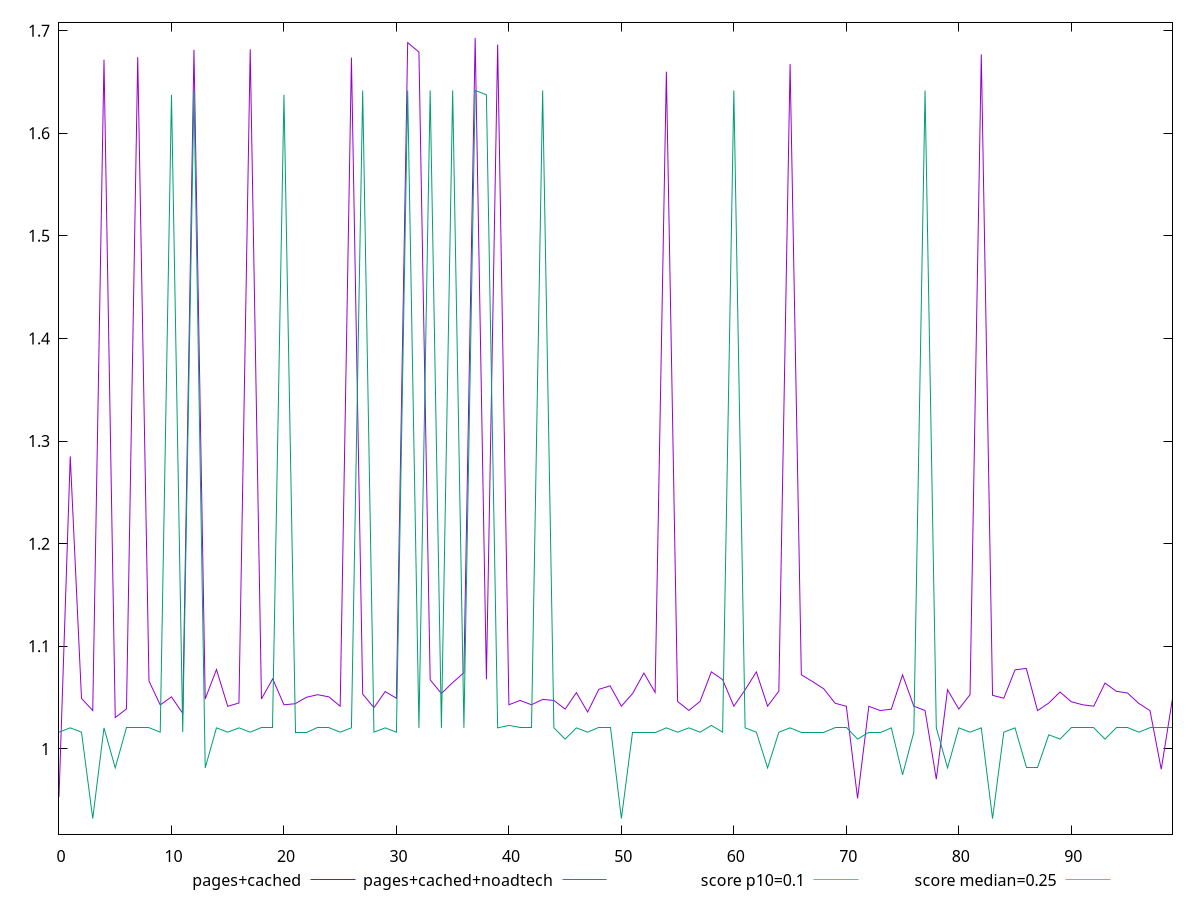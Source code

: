 reset

$pagesCached <<EOF
0 0.9532440138922799
1 1.2850811110602487
2 1.049210648006863
3 1.037288244035509
4 1.6716825425889756
5 1.0305275539822047
6 1.0389215448167588
7 1.6741678941514755
8 1.066128576066759
9 1.042841019100613
10 1.0506695916917588
11 1.0346984931098089
12 1.6812845933702258
13 1.0486702579922147
14 1.0773616642422146
15 1.041498245663113
16 1.0447184605068631
17 1.6817582261827257
18 1.0486554315355088
19 1.068248733944363
20 1.042960648006863
21 1.0440047306484646
22 1.0503092808193628
23 1.052789749569363
24 1.050681798723009
25 1.041593460506863
26 1.6736918199327255
27 1.053478226131863
28 1.040140823788113
29 1.0558502557542588
30 1.049348790910509
31 1.6882938707139756
32 1.6791190660264756
33 1.0672965855068632
34 1.0539313104417587
35 1.0646452183193629
36 1.074205765194363
37 1.6929032457139759
38 1.067806839413113
39 1.6863812323676213
40 1.0429997105068631
41 1.047235550350613
42 1.042999710506863
43 1.0481852573818629
44 1.0472418573167588
45 1.0387506463792588
46 1.054774612850613
47 1.0359308221605088
48 1.058077835506863
49 1.061403030819363
50 1.041593460506863
51 1.054008011288113
52 1.0738639683193631
53 1.055077347225613
54 1.6599823065863717
55 1.046136917538113
56 1.0374709133572049
57 1.0462994745042589
58 1.0750846714443631
59 1.067483556535509
60 1.041593460506863
61 1.0575358433193631
62 1.075038284725613
63 1.0415934605068629
64 1.0561847284105088
65 1.6674285956488717
66 1.072250198788113
67 1.0655646112230088
68 1.0584991815355087
69 1.044503616756863
70 1.041498245663113
71 0.9517913771735298
72 1.0414591831631128
73 1.0373834588792588
74 1.0386554315355088
75 1.072150101131863
76 1.0415934605068629
77 1.0373834588792588
78 0.9704827834235298
79 1.057640823788113
80 1.0387897088792588
81 1.052801956600613
82 1.676887620713976
83 1.052202794816759
84 1.0493473667568631
85 1.077042679256863
86 1.0784001011318631
87 1.037288244035509
88 1.0446930291917589
89 1.055453323788113
90 1.0459684605068629
91 1.042999710506863
92 1.0415934605068629
93 1.064154495663113
94 1.0561100620693629
95 1.0544621128506129
96 1.0443278355068628
97 1.037288244035509
98 0.9801116896735297
99 1.0491534784105088
EOF

$pagesCachedNoadtech <<EOF
0 1.0162677362230088
1 1.020477737850613
2 1.0162677362230088
3 0.9321282912360298
4 1.020477737850613
5 0.981503128475613
6 1.020477737850613
7 1.020477737850613
8 1.020477737850613
9 1.0162677362230088
10 1.6374603339301215
11 1.0162677362230088
12 1.6416703355577256
13 0.981503128475613
14 1.020477737850613
15 1.0162677362230088
16 1.020477737850613
17 1.0162677362230088
18 1.020477737850613
19 1.020477737850613
20 1.6374603339301217
21 1.0162677362230088
22 1.0162677362230088
23 1.020477737850613
24 1.020477737850613
25 1.0162677362230088
26 1.020477737850613
27 1.6416703355577258
28 1.0162677362230088
29 1.0204777378506131
30 1.0162677362230088
31 1.6416703355577256
32 1.020477737850613
33 1.6416703355577258
34 1.020477737850613
35 1.6416703355577256
36 1.020477737850613
37 1.6416703355577258
38 1.6374603339301217
39 1.020477737850613
40 1.0228890079922146
41 1.020477737850613
42 1.020477737850613
43 1.6416703355577258
44 1.020477737850613
45 1.0095070461697049
46 1.020477737850613
47 1.0162677362230088
48 1.020477737850613
49 1.0204777378506131
50 0.9321282912360298
51 1.0162677362230088
52 1.0162677362230088
53 1.0162677362230088
54 1.0204777378506131
55 1.0162677362230088
56 1.020477737850613
57 1.0162677362230088
58 1.0228890079922146
59 1.0162677362230088
60 1.6416703355577256
61 1.020477737850613
62 1.0162677362230088
63 0.9815031284756132
64 1.0162677362230088
65 1.020477737850613
66 1.0162677362230088
67 1.0162677362230088
68 1.0162677362230088
69 1.020477737850613
70 1.020477737850613
71 1.0095070461697049
72 1.0162677362230088
73 1.0162677362230088
74 1.020477737850613
75 0.9747424384223089
76 1.0162677362230088
77 1.6416703355577256
78 1.020477737850613
79 0.981503128475613
80 1.020477737850613
81 1.0162677362230088
82 1.020477737850613
83 0.9321282912360298
84 1.0162677362230088
85 1.020477737850613
86 0.981503128475613
87 0.981503128475613
88 1.013717047797309
89 1.0095070461697049
90 1.020477737850613
91 1.020477737850613
92 1.020477737850613
93 1.0095070461697049
94 1.0204777378506131
95 1.020477737850613
96 1.0162677362230088
97 1.020477737850613
98 1.020477737850613
99 1.020477737850613
EOF

set key outside below
set xrange [0:99]
set yrange [0.9169127921464709:1.7081187448035349]
set trange [0.9169127921464709:1.7081187448035349]
set terminal svg size 640, 520 enhanced background rgb 'white'
set output "report_00013_2021-02-09T12-04-24.940Z/cumulative-layout-shift/comparison/line/1_vs_2.svg"

plot $pagesCached title "pages+cached" with line, \
     $pagesCachedNoadtech title "pages+cached+noadtech" with line, \
     0.1 title "score p10=0.1", \
     0.25 title "score median=0.25"

reset
